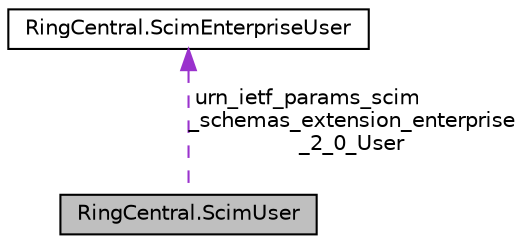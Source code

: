 digraph "RingCentral.ScimUser"
{
 // LATEX_PDF_SIZE
  edge [fontname="Helvetica",fontsize="10",labelfontname="Helvetica",labelfontsize="10"];
  node [fontname="Helvetica",fontsize="10",shape=record];
  Node1 [label="RingCentral.ScimUser",height=0.2,width=0.4,color="black", fillcolor="grey75", style="filled", fontcolor="black",tooltip=" "];
  Node2 -> Node1 [dir="back",color="darkorchid3",fontsize="10",style="dashed",label=" urn_ietf_params_scim\l_schemas_extension_enterprise\l_2_0_User" ,fontname="Helvetica"];
  Node2 [label="RingCentral.ScimEnterpriseUser",height=0.2,width=0.4,color="black", fillcolor="white", style="filled",URL="$classRingCentral_1_1ScimEnterpriseUser.html",tooltip=" "];
}
